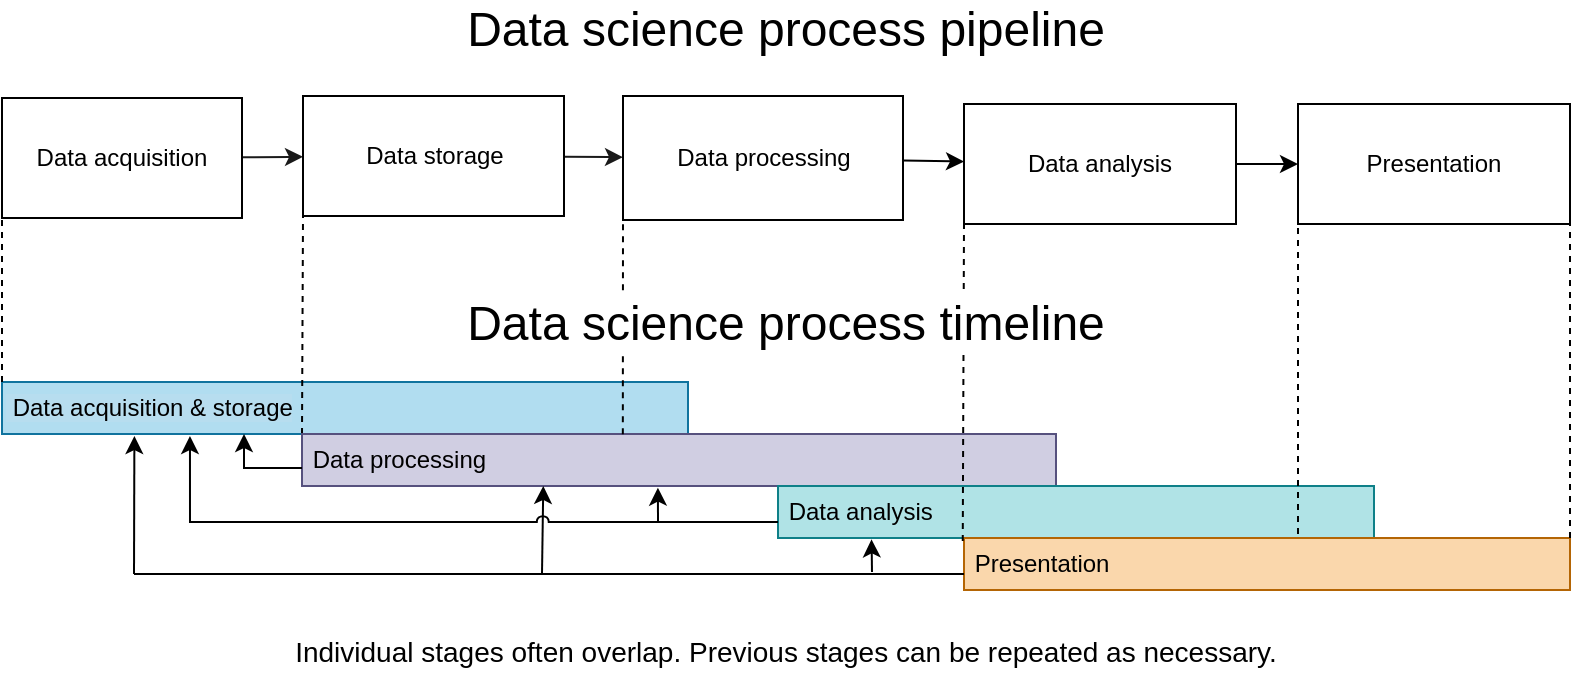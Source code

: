 <mxfile>
    <diagram id="-vx4CNJz0CDndSLK7DA5" name="Page-1">
        <mxGraphModel dx="1298" dy="914" grid="0" gridSize="10" guides="1" tooltips="1" connect="1" arrows="1" fold="1" page="1" pageScale="1" pageWidth="827" pageHeight="1169" background="#FFFFFF" math="0" shadow="0">
            <root>
                <mxCell id="0"/>
                <mxCell id="1" parent="0"/>
                <mxCell id="2" value="Data science process pipeline" style="text;html=1;align=center;verticalAlign=middle;whiteSpace=wrap;rounded=0;fontColor=#000000;fontSize=24;" parent="1" vertex="1">
                    <mxGeometry x="228" y="12" width="372" height="30" as="geometry"/>
                </mxCell>
                <mxCell id="10" value="" style="edgeStyle=none;html=1;fontColor=#000000;strokeColor=#1A1A1A;" parent="1" source="4" target="9" edge="1">
                    <mxGeometry relative="1" as="geometry"/>
                </mxCell>
                <mxCell id="4" value="&lt;font color=&quot;#000000&quot;&gt;Data acquisition&lt;/font&gt;" style="rounded=0;whiteSpace=wrap;html=1;fillColor=none;strokeColor=#000000;" parent="1" vertex="1">
                    <mxGeometry x="22" y="61" width="120" height="60" as="geometry"/>
                </mxCell>
                <mxCell id="12" value="" style="edgeStyle=none;html=1;strokeColor=#1A1A1A;fontColor=#000000;" parent="1" source="9" target="11" edge="1">
                    <mxGeometry relative="1" as="geometry"/>
                </mxCell>
                <mxCell id="9" value="&lt;font color=&quot;#000000&quot;&gt;Data storage&lt;/font&gt;" style="rounded=0;whiteSpace=wrap;html=1;fillColor=none;strokeColor=#000000;" parent="1" vertex="1">
                    <mxGeometry x="172.5" y="60" width="130.5" height="60" as="geometry"/>
                </mxCell>
                <mxCell id="144" style="edgeStyle=none;html=1;strokeColor=#000000;" edge="1" parent="1" source="11" target="13">
                    <mxGeometry relative="1" as="geometry"/>
                </mxCell>
                <mxCell id="11" value="&lt;font color=&quot;#000000&quot;&gt;Data processing&lt;/font&gt;" style="rounded=0;whiteSpace=wrap;html=1;fillColor=none;strokeColor=#000000;" parent="1" vertex="1">
                    <mxGeometry x="332.5" y="60" width="140" height="62" as="geometry"/>
                </mxCell>
                <mxCell id="146" value="" style="edgeStyle=none;html=1;strokeColor=#000000;" edge="1" parent="1" source="13" target="145">
                    <mxGeometry relative="1" as="geometry"/>
                </mxCell>
                <mxCell id="13" value="&lt;font color=&quot;#000000&quot;&gt;Data analysis&lt;/font&gt;" style="rounded=0;whiteSpace=wrap;html=1;fillColor=none;strokeColor=#000000;" parent="1" vertex="1">
                    <mxGeometry x="503" y="64" width="136" height="60" as="geometry"/>
                </mxCell>
                <mxCell id="145" value="&lt;font color=&quot;#000000&quot;&gt;Presentation&lt;/font&gt;" style="rounded=0;whiteSpace=wrap;html=1;fillColor=none;strokeColor=#000000;" vertex="1" parent="1">
                    <mxGeometry x="670" y="64" width="136" height="60" as="geometry"/>
                </mxCell>
                <mxCell id="150" value="&lt;span style=&quot;background-color: rgb(183, 221, 239);&quot;&gt;&lt;font color=&quot;#000000&quot;&gt;&amp;nbsp;Data acquisition &amp;amp; storage&lt;/font&gt;&lt;/span&gt;" style="rounded=0;whiteSpace=wrap;html=1;fillStyle=auto;strokeColor=#10739e;fillColor=#b1ddf0;align=left;fontStyle=0" vertex="1" parent="1">
                    <mxGeometry x="22" y="203" width="343" height="26" as="geometry"/>
                </mxCell>
                <mxCell id="158" value="" style="endArrow=none;dashed=1;html=1;strokeColor=#000000;fontColor=#000000;jumpStyle=arc;entryX=0;entryY=1;entryDx=0;entryDy=0;exitX=0;exitY=0;exitDx=0;exitDy=0;" edge="1" parent="1" source="151" target="9">
                    <mxGeometry width="50" height="50" relative="1" as="geometry">
                        <mxPoint x="387" y="286" as="sourcePoint"/>
                        <mxPoint x="437" y="236" as="targetPoint"/>
                    </mxGeometry>
                </mxCell>
                <mxCell id="151" value="&lt;span&gt;&lt;font color=&quot;#000000&quot;&gt;&amp;nbsp;Data processing&lt;/font&gt;&lt;/span&gt;" style="rounded=0;whiteSpace=wrap;html=1;fillStyle=auto;strokeColor=#56517e;fillColor=#d0cee2;align=left;fontStyle=0" vertex="1" parent="1">
                    <mxGeometry x="172" y="229" width="377" height="26" as="geometry"/>
                </mxCell>
                <mxCell id="153" value="&lt;span&gt;&lt;font color=&quot;#000000&quot;&gt;&amp;nbsp;Data analysis&lt;/font&gt;&lt;/span&gt;" style="rounded=0;whiteSpace=wrap;html=1;fillStyle=auto;strokeColor=#0e8088;fillColor=#b0e3e6;align=left;fontStyle=0" vertex="1" parent="1">
                    <mxGeometry x="410" y="255" width="298" height="26" as="geometry"/>
                </mxCell>
                <mxCell id="154" value="&lt;font color=&quot;#000000&quot;&gt;&amp;nbsp;Presentation&lt;/font&gt;" style="rounded=0;whiteSpace=wrap;html=1;fillStyle=auto;strokeColor=#b46504;fillColor=#fad7ac;align=left;fontStyle=0" vertex="1" parent="1">
                    <mxGeometry x="503" y="281" width="303" height="26" as="geometry"/>
                </mxCell>
                <mxCell id="156" value="" style="endArrow=none;dashed=1;html=1;strokeColor=#000000;fontColor=#000000;jumpStyle=arc;entryX=0;entryY=1;entryDx=0;entryDy=0;exitX=0;exitY=0;exitDx=0;exitDy=0;" edge="1" parent="1" source="150" target="4">
                    <mxGeometry width="50" height="50" relative="1" as="geometry">
                        <mxPoint x="35" y="177" as="sourcePoint"/>
                        <mxPoint x="437" y="236" as="targetPoint"/>
                    </mxGeometry>
                </mxCell>
                <mxCell id="157" value="" style="endArrow=none;dashed=1;html=1;strokeColor=#000000;fontColor=#000000;jumpStyle=arc;entryX=0;entryY=1;entryDx=0;entryDy=0;exitX=0.905;exitY=1.007;exitDx=0;exitDy=0;exitPerimeter=0;" edge="1" parent="1" source="150" target="11">
                    <mxGeometry width="50" height="50" relative="1" as="geometry">
                        <mxPoint x="387" y="286" as="sourcePoint"/>
                        <mxPoint x="437" y="236" as="targetPoint"/>
                    </mxGeometry>
                </mxCell>
                <mxCell id="159" value="" style="endArrow=none;dashed=1;html=1;strokeColor=#000000;fontColor=#000000;jumpStyle=arc;entryX=0;entryY=1;entryDx=0;entryDy=0;exitX=0.31;exitY=1.058;exitDx=0;exitDy=0;exitPerimeter=0;" edge="1" parent="1" source="153" target="13">
                    <mxGeometry width="50" height="50" relative="1" as="geometry">
                        <mxPoint x="616" y="204" as="sourcePoint"/>
                        <mxPoint x="437" y="236" as="targetPoint"/>
                    </mxGeometry>
                </mxCell>
                <mxCell id="161" value="" style="endArrow=none;dashed=1;html=1;strokeColor=#000000;fontColor=#000000;jumpStyle=arc;entryX=0;entryY=1;entryDx=0;entryDy=0;" edge="1" parent="1" target="145">
                    <mxGeometry width="50" height="50" relative="1" as="geometry">
                        <mxPoint x="670" y="279" as="sourcePoint"/>
                        <mxPoint x="437" y="236" as="targetPoint"/>
                    </mxGeometry>
                </mxCell>
                <mxCell id="162" value="" style="endArrow=none;dashed=1;html=1;strokeColor=#000000;fontColor=#000000;jumpStyle=arc;entryX=1;entryY=1;entryDx=0;entryDy=0;exitX=1;exitY=0;exitDx=0;exitDy=0;" edge="1" parent="1" source="154" target="145">
                    <mxGeometry width="50" height="50" relative="1" as="geometry">
                        <mxPoint x="387" y="286" as="sourcePoint"/>
                        <mxPoint x="437" y="236" as="targetPoint"/>
                    </mxGeometry>
                </mxCell>
                <mxCell id="152" value="Data science process timeline" style="text;html=1;align=center;verticalAlign=middle;whiteSpace=wrap;rounded=0;fontColor=#000000;fontSize=24;fillColor=#FFFFFF;" vertex="1" parent="1">
                    <mxGeometry x="228" y="159" width="372" height="30" as="geometry"/>
                </mxCell>
                <mxCell id="163" value="" style="endArrow=none;html=1;strokeColor=#000000;fontColor=#000000;jumpStyle=arc;entryX=0;entryY=1;entryDx=0;entryDy=0;" edge="1" parent="1">
                    <mxGeometry width="50" height="50" relative="1" as="geometry">
                        <mxPoint x="88" y="299" as="sourcePoint"/>
                        <mxPoint x="503" y="299" as="targetPoint"/>
                    </mxGeometry>
                </mxCell>
                <mxCell id="164" value="" style="endArrow=classic;html=1;strokeColor=#000000;fontColor=#000000;jumpStyle=arc;entryX=0.157;entryY=1.026;entryDx=0;entryDy=0;entryPerimeter=0;" edge="1" parent="1" target="153">
                    <mxGeometry width="50" height="50" relative="1" as="geometry">
                        <mxPoint x="457" y="298" as="sourcePoint"/>
                        <mxPoint x="437" y="236" as="targetPoint"/>
                    </mxGeometry>
                </mxCell>
                <mxCell id="165" value="&lt;span style=&quot;&quot;&gt;&lt;font style=&quot;font-size: 14px;&quot;&gt;Individual stages often overlap. Previous stages can be repeated as necessary.&lt;/font&gt;&lt;/span&gt;" style="text;html=1;strokeColor=none;fillColor=none;align=center;verticalAlign=middle;whiteSpace=wrap;rounded=0;labelBackgroundColor=#FFFFFF;fillStyle=auto;fontColor=#000000;" vertex="1" parent="1">
                    <mxGeometry x="155" y="323" width="518" height="30" as="geometry"/>
                </mxCell>
                <mxCell id="166" value="" style="endArrow=classic;html=1;strokeColor=#000000;fontSize=14;fontColor=#000000;jumpStyle=arc;entryX=0.193;entryY=1.039;entryDx=0;entryDy=0;entryPerimeter=0;" edge="1" parent="1" target="150">
                    <mxGeometry width="50" height="50" relative="1" as="geometry">
                        <mxPoint x="88" y="299" as="sourcePoint"/>
                        <mxPoint x="142" y="254" as="targetPoint"/>
                    </mxGeometry>
                </mxCell>
                <mxCell id="167" value="" style="endArrow=classic;html=1;strokeColor=#000000;fontSize=14;fontColor=#000000;jumpStyle=arc;entryX=0.32;entryY=1;entryDx=0;entryDy=0;entryPerimeter=0;" edge="1" parent="1" target="151">
                    <mxGeometry width="50" height="50" relative="1" as="geometry">
                        <mxPoint x="292" y="299" as="sourcePoint"/>
                        <mxPoint x="437" y="162" as="targetPoint"/>
                    </mxGeometry>
                </mxCell>
                <mxCell id="168" value="" style="endArrow=classic;html=1;strokeColor=#000000;fontSize=14;fontColor=#000000;jumpStyle=arc;rounded=0;" edge="1" parent="1">
                    <mxGeometry width="50" height="50" relative="1" as="geometry">
                        <mxPoint x="172" y="246" as="sourcePoint"/>
                        <mxPoint x="143" y="229" as="targetPoint"/>
                        <Array as="points">
                            <mxPoint x="143" y="246"/>
                        </Array>
                    </mxGeometry>
                </mxCell>
                <mxCell id="169" value="" style="endArrow=classic;html=1;strokeColor=#000000;fontSize=14;fontColor=#000000;jumpStyle=arc;rounded=0;entryX=0.274;entryY=1.039;entryDx=0;entryDy=0;entryPerimeter=0;" edge="1" parent="1" target="150">
                    <mxGeometry width="50" height="50" relative="1" as="geometry">
                        <mxPoint x="410" y="273" as="sourcePoint"/>
                        <mxPoint x="128" y="230" as="targetPoint"/>
                        <Array as="points">
                            <mxPoint x="116" y="273"/>
                        </Array>
                    </mxGeometry>
                </mxCell>
                <mxCell id="170" value="" style="endArrow=classic;html=1;rounded=0;strokeColor=#000000;fontSize=14;fontColor=#000000;jumpStyle=arc;entryX=0.472;entryY=1.032;entryDx=0;entryDy=0;entryPerimeter=0;" edge="1" parent="1" target="151">
                    <mxGeometry width="50" height="50" relative="1" as="geometry">
                        <mxPoint x="350" y="273" as="sourcePoint"/>
                        <mxPoint x="437" y="162" as="targetPoint"/>
                    </mxGeometry>
                </mxCell>
            </root>
        </mxGraphModel>
    </diagram>
</mxfile>